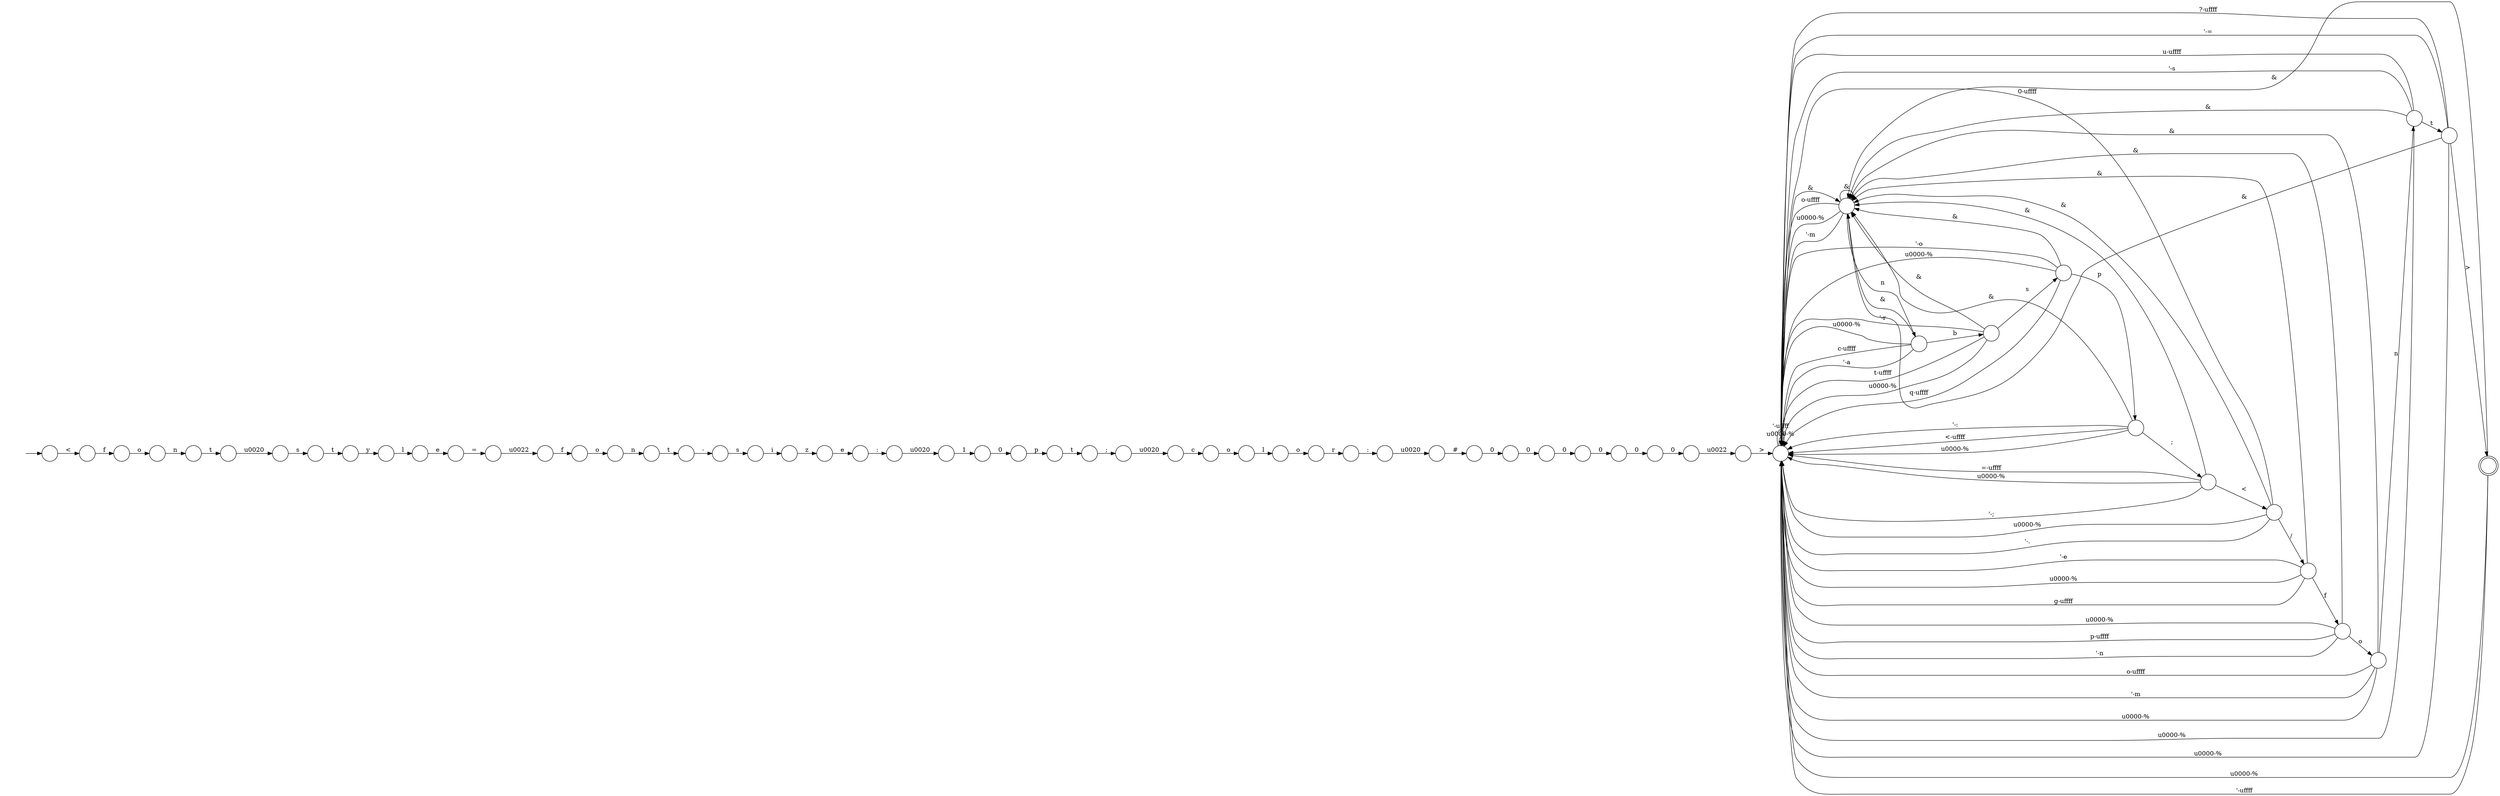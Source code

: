 digraph Automaton {
  rankdir = LR;
  0 [shape=circle,label=""];
  0 -> 48 [label="t"]
  1 [shape=circle,label=""];
  1 -> 10 [label="l"]
  2 [shape=circle,label=""];
  2 -> 4 [label="0"]
  3 [shape=circle,label=""];
  3 -> 13 [label="0"]
  4 [shape=circle,label=""];
  4 -> 59 [label="0"]
  5 [shape=circle,label=""];
  5 -> 27 [label="="]
  6 [shape=circle,label=""];
  6 -> 41 [label="0"]
  7 [shape=circle,label=""];
  7 -> 20 [label="r"]
  8 [shape=circle,label=""];
  8 -> 28 [label="n"]
  9 [shape=circle,label=""];
  9 -> 37 [label="&"]
  9 -> 14 [label="t"]
  9 -> 40 [label="\u0000-%"]
  9 -> 40 [label="u-\uffff"]
  9 -> 40 [label="'-s"]
  10 [shape=circle,label=""];
  10 -> 5 [label="e"]
  11 [shape=circle,label=""];
  11 -> 40 [label="'-a"]
  11 -> 37 [label="&"]
  11 -> 12 [label="b"]
  11 -> 40 [label="\u0000-%"]
  11 -> 40 [label="c-\uffff"]
  12 [shape=circle,label=""];
  12 -> 37 [label="&"]
  12 -> 24 [label="s"]
  12 -> 40 [label="t-\uffff"]
  12 -> 40 [label="\u0000-%"]
  12 -> 40 [label="'-r"]
  13 [shape=circle,label=""];
  13 -> 57 [label="\u0022"]
  14 [shape=circle,label=""];
  14 -> 37 [label="&"]
  14 -> 42 [label=">"]
  14 -> 40 [label="'-="]
  14 -> 40 [label="\u0000-%"]
  14 -> 40 [label="?-\uffff"]
  15 [shape=circle,label=""];
  15 -> 58 [label="#"]
  16 [shape=circle,label=""];
  16 -> 2 [label="0"]
  17 [shape=circle,label=""];
  17 -> 8 [label="o"]
  18 [shape=circle,label=""];
  18 -> 29 [label="e"]
  19 [shape=circle,label=""];
  19 -> 55 [label="f"]
  20 [shape=circle,label=""];
  20 -> 25 [label=":"]
  21 [shape=circle,label=""];
  21 -> 50 [label="c"]
  22 [shape=circle,label=""];
  22 -> 52 [label="-"]
  23 [shape=circle,label=""];
  23 -> 51 [label="t"]
  24 [shape=circle,label=""];
  24 -> 40 [label="q-\uffff"]
  24 -> 40 [label="'-o"]
  24 -> 37 [label="&"]
  24 -> 39 [label="p"]
  24 -> 40 [label="\u0000-%"]
  25 [shape=circle,label=""];
  25 -> 15 [label="\u0020"]
  26 [shape=circle,label=""];
  26 -> 32 [label="f"]
  26 -> 37 [label="&"]
  26 -> 40 [label="g-\uffff"]
  26 -> 40 [label="'-e"]
  26 -> 40 [label="\u0000-%"]
  27 [shape=circle,label=""];
  27 -> 34 [label="\u0022"]
  28 [shape=circle,label=""];
  28 -> 22 [label="t"]
  29 [shape=circle,label=""];
  29 -> 56 [label=":"]
  30 [shape=circle,label=""];
  30 -> 18 [label="z"]
  31 [shape=circle,label=""];
  31 -> 46 [label="t"]
  32 [shape=circle,label=""];
  32 -> 40 [label="p-\uffff"]
  32 -> 40 [label="'-n"]
  32 -> 37 [label="&"]
  32 -> 40 [label="\u0000-%"]
  32 -> 43 [label="o"]
  33 [shape=circle,label=""];
  33 -> 40 [label="'-;"]
  33 -> 40 [label="=-\uffff"]
  33 -> 37 [label="&"]
  33 -> 40 [label="\u0000-%"]
  33 -> 35 [label="<"]
  34 [shape=circle,label=""];
  34 -> 17 [label="f"]
  35 [shape=circle,label=""];
  35 -> 40 [label="'-."]
  35 -> 37 [label="&"]
  35 -> 26 [label="/"]
  35 -> 40 [label="\u0000-%"]
  35 -> 40 [label="0-\uffff"]
  36 [shape=circle,label=""];
  36 -> 21 [label="\u0020"]
  37 [shape=circle,label=""];
  37 -> 11 [label="n"]
  37 -> 40 [label="o-\uffff"]
  37 -> 37 [label="&"]
  37 -> 40 [label="\u0000-%"]
  37 -> 40 [label="'-m"]
  38 [shape=circle,label=""];
  38 -> 6 [label="1"]
  39 [shape=circle,label=""];
  39 -> 40 [label="<-\uffff"]
  39 -> 40 [label="'-:"]
  39 -> 37 [label="&"]
  39 -> 33 [label=";"]
  39 -> 40 [label="\u0000-%"]
  40 [shape=circle,label=""];
  40 -> 37 [label="&"]
  40 -> 40 [label="\u0000-%"]
  40 -> 40 [label="'-\uffff"]
  41 [shape=circle,label=""];
  41 -> 23 [label="p"]
  42 [shape=doublecircle,label=""];
  42 -> 37 [label="&"]
  42 -> 40 [label="\u0000-%"]
  42 -> 40 [label="'-\uffff"]
  43 [shape=circle,label=""];
  43 -> 9 [label="n"]
  43 -> 40 [label="o-\uffff"]
  43 -> 37 [label="&"]
  43 -> 40 [label="\u0000-%"]
  43 -> 40 [label="'-m"]
  44 [shape=circle,label=""];
  44 -> 7 [label="o"]
  45 [shape=circle,label=""];
  initial [shape=plaintext,label=""];
  initial -> 45
  45 -> 19 [label="<"]
  46 [shape=circle,label=""];
  46 -> 49 [label="\u0020"]
  47 [shape=circle,label=""];
  47 -> 30 [label="i"]
  48 [shape=circle,label=""];
  48 -> 1 [label="y"]
  49 [shape=circle,label=""];
  49 -> 0 [label="s"]
  50 [shape=circle,label=""];
  50 -> 53 [label="o"]
  51 [shape=circle,label=""];
  51 -> 36 [label=";"]
  52 [shape=circle,label=""];
  52 -> 47 [label="s"]
  53 [shape=circle,label=""];
  53 -> 44 [label="l"]
  54 [shape=circle,label=""];
  54 -> 31 [label="n"]
  55 [shape=circle,label=""];
  55 -> 54 [label="o"]
  56 [shape=circle,label=""];
  56 -> 38 [label="\u0020"]
  57 [shape=circle,label=""];
  57 -> 40 [label=">"]
  58 [shape=circle,label=""];
  58 -> 16 [label="0"]
  59 [shape=circle,label=""];
  59 -> 3 [label="0"]
}

